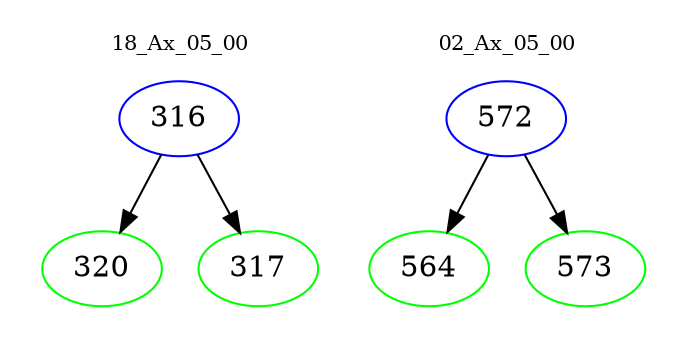 digraph{
subgraph cluster_0 {
color = white
label = "18_Ax_05_00";
fontsize=10;
T0_316 [label="316", color="blue"]
T0_316 -> T0_320 [color="black"]
T0_320 [label="320", color="green"]
T0_316 -> T0_317 [color="black"]
T0_317 [label="317", color="green"]
}
subgraph cluster_1 {
color = white
label = "02_Ax_05_00";
fontsize=10;
T1_572 [label="572", color="blue"]
T1_572 -> T1_564 [color="black"]
T1_564 [label="564", color="green"]
T1_572 -> T1_573 [color="black"]
T1_573 [label="573", color="green"]
}
}

